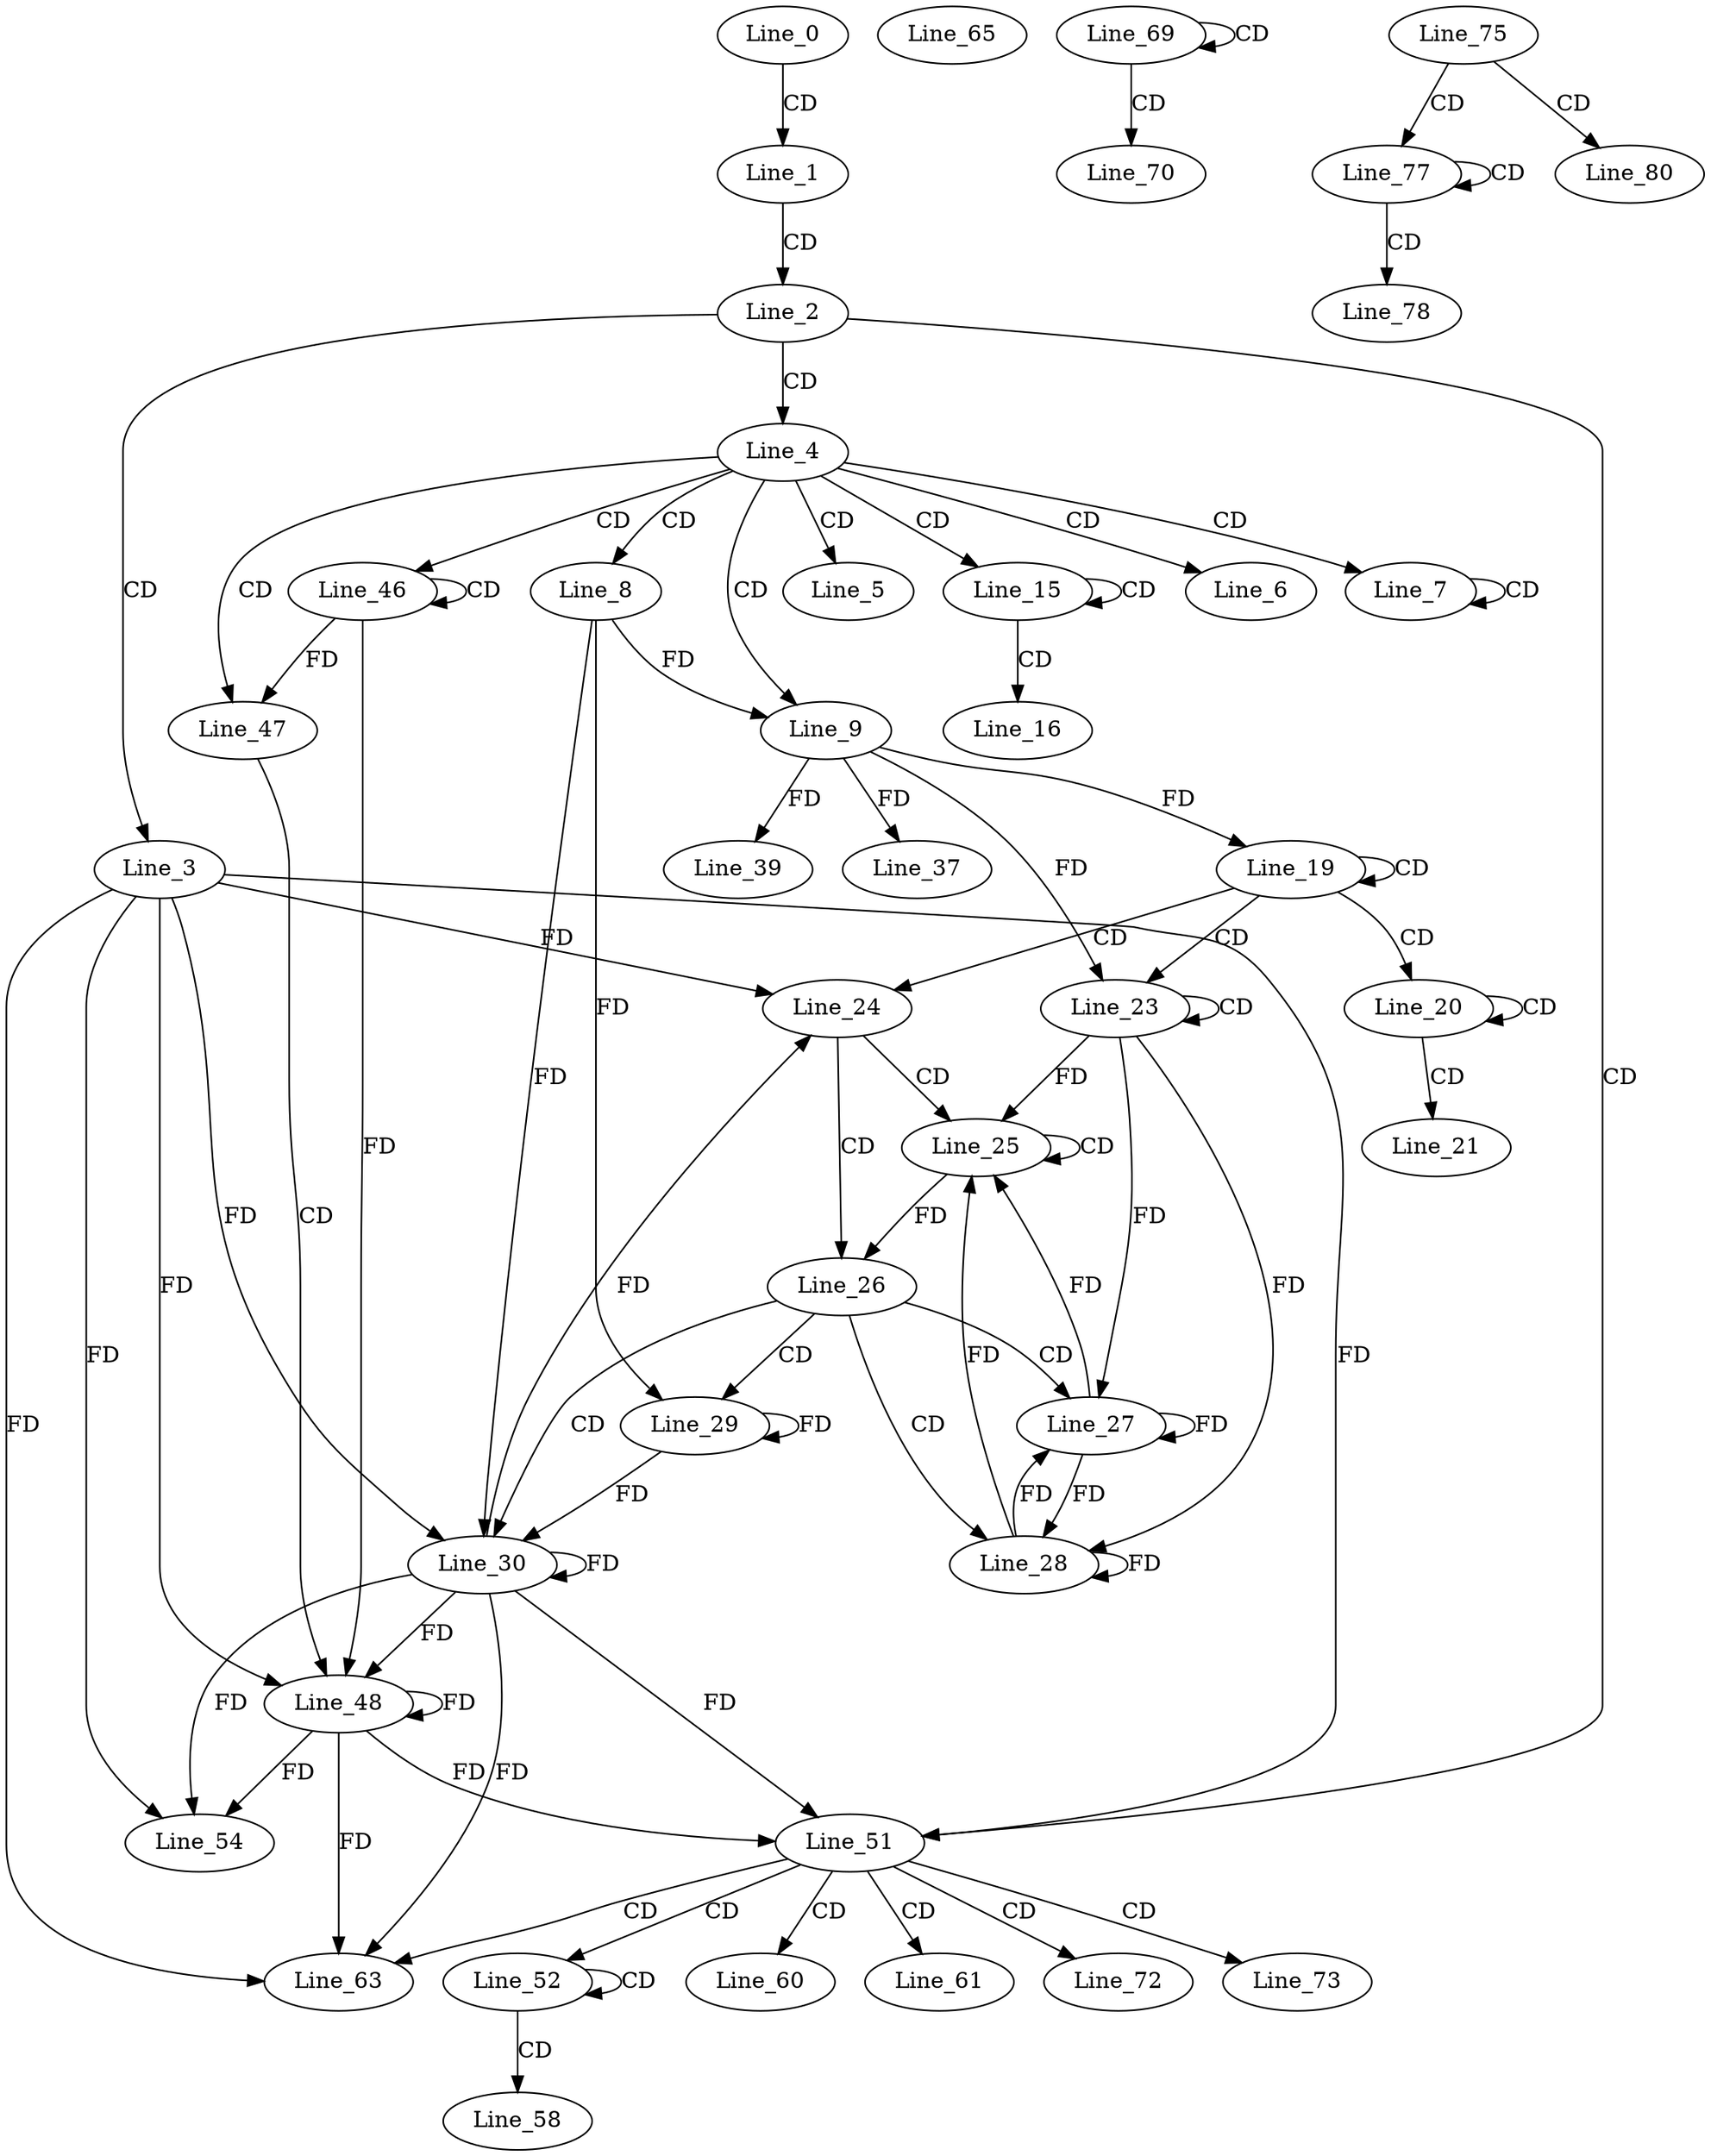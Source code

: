 digraph G {
  Line_0;
  Line_1;
  Line_2;
  Line_3;
  Line_4;
  Line_5;
  Line_6;
  Line_7;
  Line_7;
  Line_8;
  Line_9;
  Line_9;
  Line_15;
  Line_15;
  Line_16;
  Line_19;
  Line_19;
  Line_20;
  Line_20;
  Line_21;
  Line_23;
  Line_23;
  Line_24;
  Line_25;
  Line_25;
  Line_26;
  Line_27;
  Line_27;
  Line_28;
  Line_28;
  Line_28;
  Line_29;
  Line_30;
  Line_30;
  Line_37;
  Line_39;
  Line_46;
  Line_46;
  Line_47;
  Line_48;
  Line_51;
  Line_52;
  Line_52;
  Line_54;
  Line_58;
  Line_60;
  Line_61;
  Line_63;
  Line_65;
  Line_69;
  Line_69;
  Line_70;
  Line_72;
  Line_73;
  Line_75;
  Line_77;
  Line_77;
  Line_78;
  Line_80;
  Line_0 -> Line_1 [ label="CD" ];
  Line_1 -> Line_2 [ label="CD" ];
  Line_2 -> Line_3 [ label="CD" ];
  Line_2 -> Line_4 [ label="CD" ];
  Line_4 -> Line_5 [ label="CD" ];
  Line_4 -> Line_6 [ label="CD" ];
  Line_4 -> Line_7 [ label="CD" ];
  Line_7 -> Line_7 [ label="CD" ];
  Line_4 -> Line_8 [ label="CD" ];
  Line_4 -> Line_9 [ label="CD" ];
  Line_8 -> Line_9 [ label="FD" ];
  Line_4 -> Line_15 [ label="CD" ];
  Line_15 -> Line_15 [ label="CD" ];
  Line_15 -> Line_16 [ label="CD" ];
  Line_19 -> Line_19 [ label="CD" ];
  Line_9 -> Line_19 [ label="FD" ];
  Line_19 -> Line_20 [ label="CD" ];
  Line_20 -> Line_20 [ label="CD" ];
  Line_20 -> Line_21 [ label="CD" ];
  Line_19 -> Line_23 [ label="CD" ];
  Line_23 -> Line_23 [ label="CD" ];
  Line_9 -> Line_23 [ label="FD" ];
  Line_19 -> Line_24 [ label="CD" ];
  Line_3 -> Line_24 [ label="FD" ];
  Line_24 -> Line_25 [ label="CD" ];
  Line_25 -> Line_25 [ label="CD" ];
  Line_23 -> Line_25 [ label="FD" ];
  Line_24 -> Line_26 [ label="CD" ];
  Line_25 -> Line_26 [ label="FD" ];
  Line_26 -> Line_27 [ label="CD" ];
  Line_23 -> Line_27 [ label="FD" ];
  Line_27 -> Line_27 [ label="FD" ];
  Line_26 -> Line_28 [ label="CD" ];
  Line_23 -> Line_28 [ label="FD" ];
  Line_27 -> Line_28 [ label="FD" ];
  Line_28 -> Line_28 [ label="FD" ];
  Line_26 -> Line_29 [ label="CD" ];
  Line_29 -> Line_29 [ label="FD" ];
  Line_8 -> Line_29 [ label="FD" ];
  Line_26 -> Line_30 [ label="CD" ];
  Line_30 -> Line_30 [ label="FD" ];
  Line_3 -> Line_30 [ label="FD" ];
  Line_29 -> Line_30 [ label="FD" ];
  Line_8 -> Line_30 [ label="FD" ];
  Line_9 -> Line_37 [ label="FD" ];
  Line_9 -> Line_39 [ label="FD" ];
  Line_4 -> Line_46 [ label="CD" ];
  Line_46 -> Line_46 [ label="CD" ];
  Line_4 -> Line_47 [ label="CD" ];
  Line_46 -> Line_47 [ label="FD" ];
  Line_47 -> Line_48 [ label="CD" ];
  Line_30 -> Line_48 [ label="FD" ];
  Line_3 -> Line_48 [ label="FD" ];
  Line_48 -> Line_48 [ label="FD" ];
  Line_46 -> Line_48 [ label="FD" ];
  Line_2 -> Line_51 [ label="CD" ];
  Line_30 -> Line_51 [ label="FD" ];
  Line_3 -> Line_51 [ label="FD" ];
  Line_48 -> Line_51 [ label="FD" ];
  Line_51 -> Line_52 [ label="CD" ];
  Line_52 -> Line_52 [ label="CD" ];
  Line_30 -> Line_54 [ label="FD" ];
  Line_3 -> Line_54 [ label="FD" ];
  Line_48 -> Line_54 [ label="FD" ];
  Line_52 -> Line_58 [ label="CD" ];
  Line_51 -> Line_60 [ label="CD" ];
  Line_51 -> Line_61 [ label="CD" ];
  Line_51 -> Line_63 [ label="CD" ];
  Line_30 -> Line_63 [ label="FD" ];
  Line_3 -> Line_63 [ label="FD" ];
  Line_48 -> Line_63 [ label="FD" ];
  Line_69 -> Line_69 [ label="CD" ];
  Line_69 -> Line_70 [ label="CD" ];
  Line_51 -> Line_72 [ label="CD" ];
  Line_51 -> Line_73 [ label="CD" ];
  Line_75 -> Line_77 [ label="CD" ];
  Line_77 -> Line_77 [ label="CD" ];
  Line_77 -> Line_78 [ label="CD" ];
  Line_75 -> Line_80 [ label="CD" ];
  Line_30 -> Line_24 [ label="FD" ];
  Line_27 -> Line_25 [ label="FD" ];
  Line_28 -> Line_25 [ label="FD" ];
  Line_28 -> Line_27 [ label="FD" ];
}
